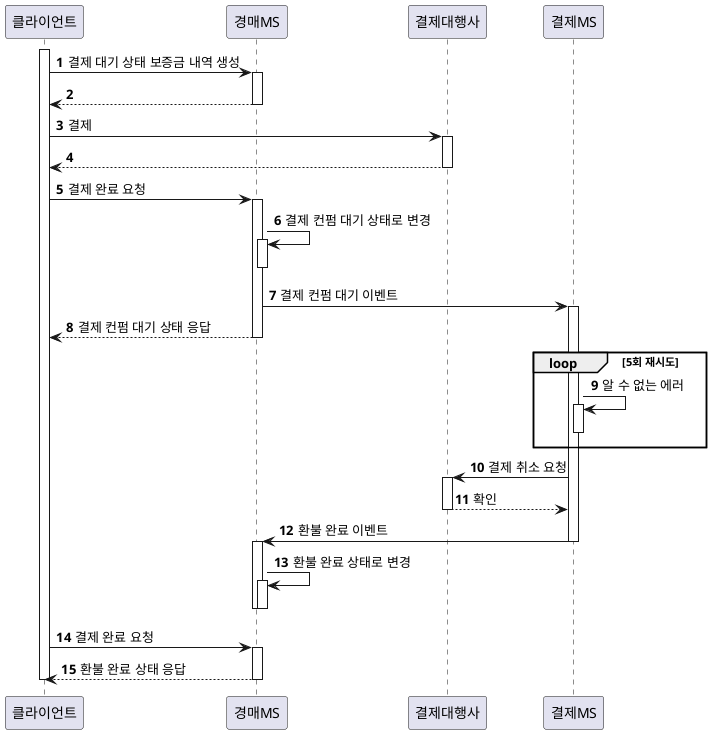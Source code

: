 @startuml
autonumber
participant 클라이언트

activate 클라이언트
클라이언트 -> 경매MS: 결제 대기 상태 보증금 내역 생성
    activate 경매MS
    경매MS --> 클라이언트
    deactivate 경매MS
클라이언트 -> 결제대행사: 결제
    activate 결제대행사
    결제대행사 --> 클라이언트
    deactivate 결제대행사

클라이언트 -> 경매MS: 결제 완료 요청
    activate 경매MS
    경매MS -> 경매MS: 결제 컨펌 대기 상태로 변경
        activate 경매MS
        deactivate 경매MS
    경매MS -> 결제MS: 결제 컨펌 대기 이벤트
        activate 결제MS
    경매MS --> 클라이언트: 결제 컨펌 대기 상태 응답
    deactivate 경매MS
    loop 5회 재시도
    결제MS -> 결제MS: 알 수 없는 에러
        activate 결제MS
        deactivate 결제MS
    end
    결제MS -> 결제대행사: 결제 취소 요청
        activate 결제대행사
        결제대행사 --> 결제MS: 확인
        deactivate 결제대행사
    결제MS -> 경매MS: 환불 완료 이벤트
    deactivate 결제MS
        activate 경매MS
        경매MS -> 경매MS: 환불 완료 상태로 변경
            activate 경매MS
            deactivate 경매MS
        deactivate 경매MS
클라이언트 -> 경매MS: 결제 완료 요청
    activate 경매MS
    경매MS --> 클라이언트: 환불 완료 상태 응답
    deactivate 경매MS
deactivate 클라이언트
@enduml